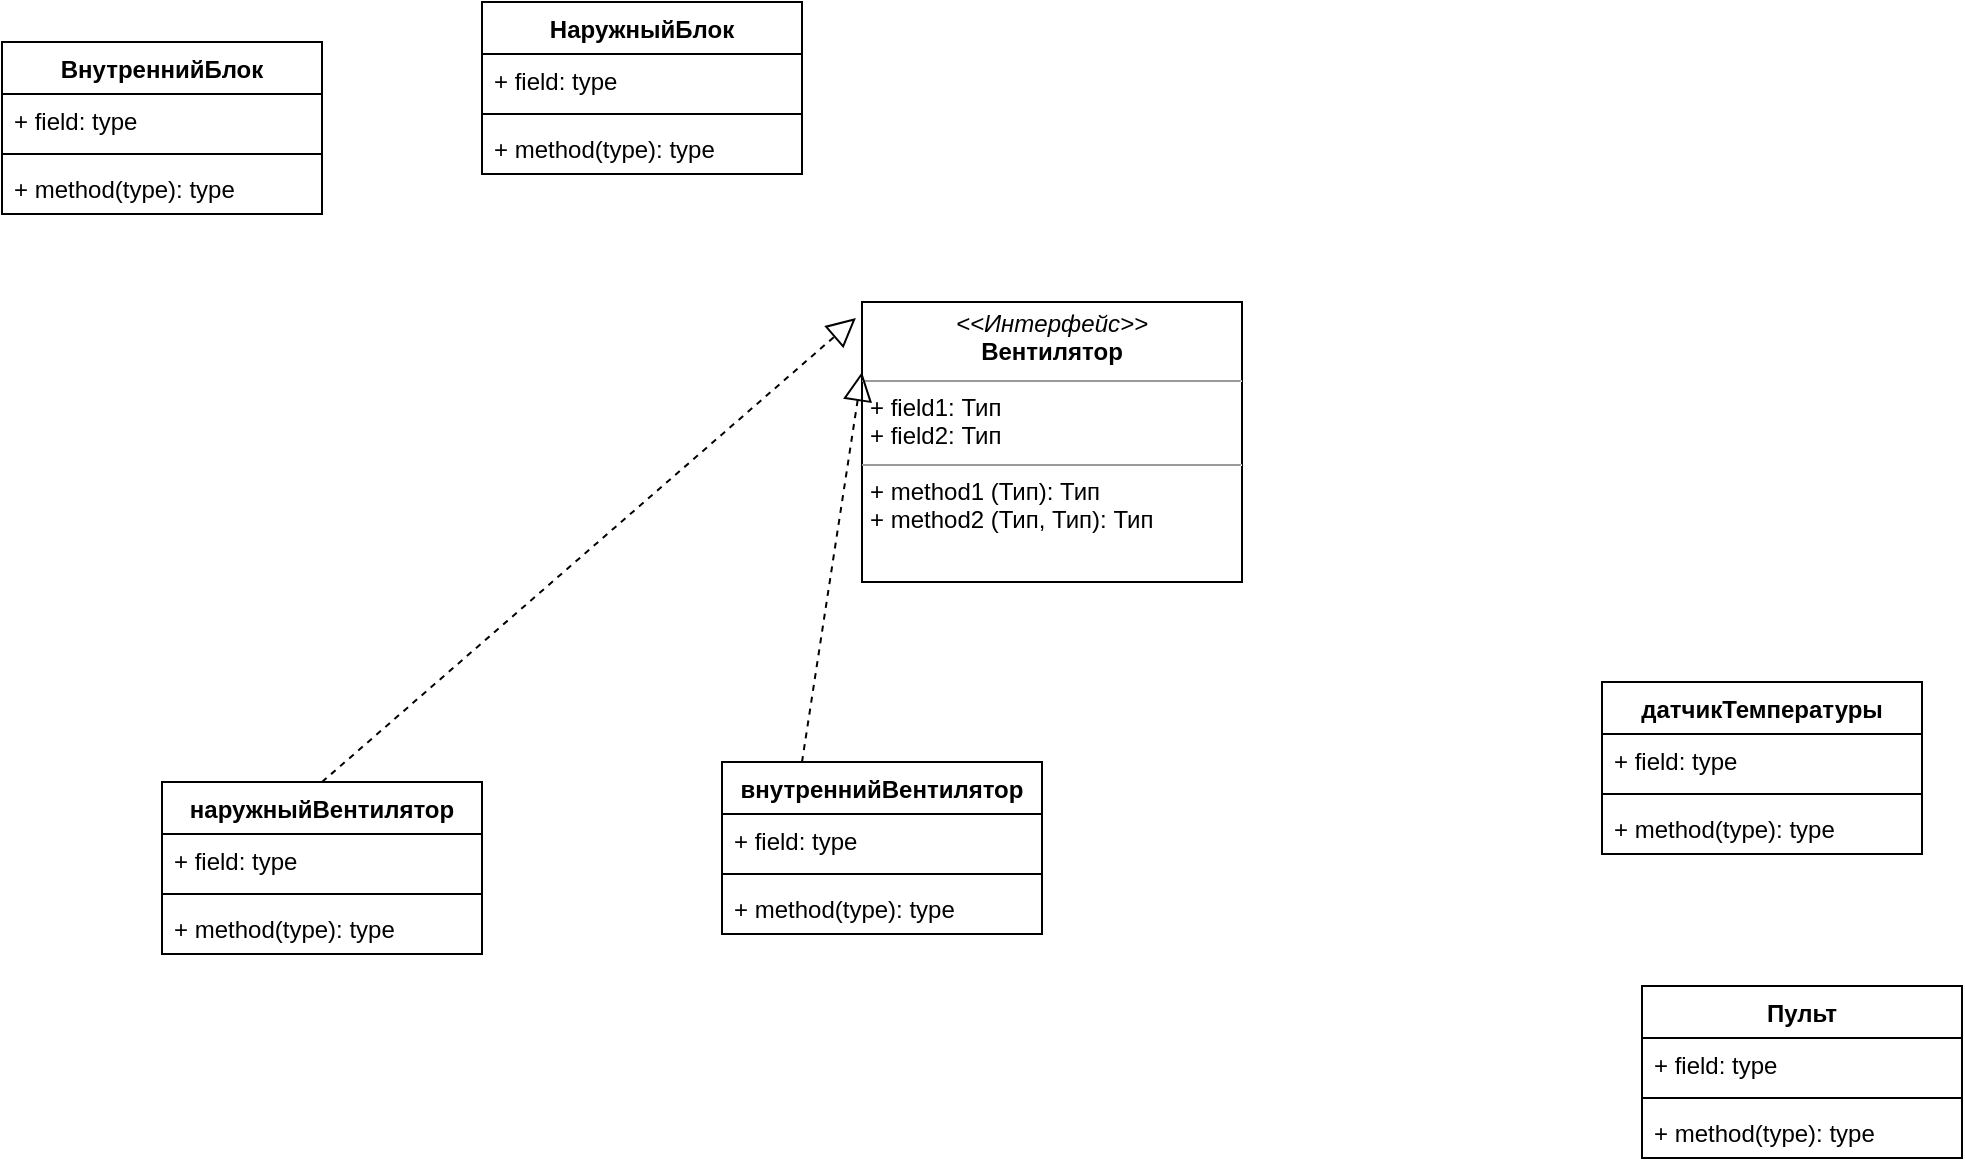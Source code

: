 <mxfile version="15.2.7" type="github">
  <diagram id="ObeKxSN3gTo3Cz10HJ9P" name="Page-1">
    <mxGraphModel dx="2249" dy="794" grid="1" gridSize="10" guides="1" tooltips="1" connect="1" arrows="1" fold="1" page="1" pageScale="1" pageWidth="827" pageHeight="1169" math="0" shadow="0">
      <root>
        <mxCell id="0" />
        <mxCell id="1" parent="0" />
        <mxCell id="pjRUFHgXaXV4LYHJn681-1" value="внутреннийВентилятор" style="swimlane;fontStyle=1;align=center;verticalAlign=top;childLayout=stackLayout;horizontal=1;startSize=26;horizontalStack=0;resizeParent=1;resizeParentMax=0;resizeLast=0;collapsible=1;marginBottom=0;" vertex="1" parent="1">
          <mxGeometry x="100" y="430" width="160" height="86" as="geometry" />
        </mxCell>
        <mxCell id="pjRUFHgXaXV4LYHJn681-2" value="+ field: type" style="text;strokeColor=none;fillColor=none;align=left;verticalAlign=top;spacingLeft=4;spacingRight=4;overflow=hidden;rotatable=0;points=[[0,0.5],[1,0.5]];portConstraint=eastwest;" vertex="1" parent="pjRUFHgXaXV4LYHJn681-1">
          <mxGeometry y="26" width="160" height="26" as="geometry" />
        </mxCell>
        <mxCell id="pjRUFHgXaXV4LYHJn681-3" value="" style="line;strokeWidth=1;fillColor=none;align=left;verticalAlign=middle;spacingTop=-1;spacingLeft=3;spacingRight=3;rotatable=0;labelPosition=right;points=[];portConstraint=eastwest;" vertex="1" parent="pjRUFHgXaXV4LYHJn681-1">
          <mxGeometry y="52" width="160" height="8" as="geometry" />
        </mxCell>
        <mxCell id="pjRUFHgXaXV4LYHJn681-4" value="+ method(type): type" style="text;strokeColor=none;fillColor=none;align=left;verticalAlign=top;spacingLeft=4;spacingRight=4;overflow=hidden;rotatable=0;points=[[0,0.5],[1,0.5]];portConstraint=eastwest;" vertex="1" parent="pjRUFHgXaXV4LYHJn681-1">
          <mxGeometry y="60" width="160" height="26" as="geometry" />
        </mxCell>
        <mxCell id="pjRUFHgXaXV4LYHJn681-5" value="&lt;p style=&quot;margin: 0px ; margin-top: 4px ; text-align: center&quot;&gt;&lt;i&gt;&lt;font style=&quot;vertical-align: inherit&quot;&gt;&lt;font style=&quot;vertical-align: inherit&quot;&gt;&amp;lt;&amp;lt;Интерфейс&amp;gt;&amp;gt; &lt;/font&gt;&lt;/font&gt;&lt;/i&gt;&lt;br&gt;&lt;b&gt;&lt;font style=&quot;vertical-align: inherit&quot;&gt;&lt;font style=&quot;vertical-align: inherit&quot;&gt;Вентилятор&lt;/font&gt;&lt;/font&gt;&lt;/b&gt;&lt;/p&gt;&lt;hr size=&quot;1&quot;&gt;&lt;p style=&quot;margin: 0px ; margin-left: 4px&quot;&gt;&lt;font style=&quot;vertical-align: inherit&quot;&gt;&lt;font style=&quot;vertical-align: inherit&quot;&gt;+ field1: Тип &lt;/font&gt;&lt;/font&gt;&lt;br&gt;&lt;font style=&quot;vertical-align: inherit&quot;&gt;&lt;font style=&quot;vertical-align: inherit&quot;&gt;+ field2: Тип&lt;/font&gt;&lt;/font&gt;&lt;/p&gt;&lt;hr size=&quot;1&quot;&gt;&lt;p style=&quot;margin: 0px ; margin-left: 4px&quot;&gt;&lt;font style=&quot;vertical-align: inherit&quot;&gt;&lt;font style=&quot;vertical-align: inherit&quot;&gt;+ method1 (Тип): Тип &lt;/font&gt;&lt;/font&gt;&lt;br&gt;&lt;font style=&quot;vertical-align: inherit&quot;&gt;&lt;font style=&quot;vertical-align: inherit&quot;&gt;+ method2 (Тип, Тип): Тип&lt;/font&gt;&lt;/font&gt;&lt;/p&gt;" style="verticalAlign=top;align=left;overflow=fill;fontSize=12;fontFamily=Helvetica;html=1;" vertex="1" parent="1">
          <mxGeometry x="170" y="200" width="190" height="140" as="geometry" />
        </mxCell>
        <mxCell id="pjRUFHgXaXV4LYHJn681-6" value="наружныйВентилятор" style="swimlane;fontStyle=1;align=center;verticalAlign=top;childLayout=stackLayout;horizontal=1;startSize=26;horizontalStack=0;resizeParent=1;resizeParentMax=0;resizeLast=0;collapsible=1;marginBottom=0;" vertex="1" parent="1">
          <mxGeometry x="-180" y="440" width="160" height="86" as="geometry" />
        </mxCell>
        <mxCell id="pjRUFHgXaXV4LYHJn681-7" value="+ field: type" style="text;strokeColor=none;fillColor=none;align=left;verticalAlign=top;spacingLeft=4;spacingRight=4;overflow=hidden;rotatable=0;points=[[0,0.5],[1,0.5]];portConstraint=eastwest;" vertex="1" parent="pjRUFHgXaXV4LYHJn681-6">
          <mxGeometry y="26" width="160" height="26" as="geometry" />
        </mxCell>
        <mxCell id="pjRUFHgXaXV4LYHJn681-8" value="" style="line;strokeWidth=1;fillColor=none;align=left;verticalAlign=middle;spacingTop=-1;spacingLeft=3;spacingRight=3;rotatable=0;labelPosition=right;points=[];portConstraint=eastwest;" vertex="1" parent="pjRUFHgXaXV4LYHJn681-6">
          <mxGeometry y="52" width="160" height="8" as="geometry" />
        </mxCell>
        <mxCell id="pjRUFHgXaXV4LYHJn681-9" value="+ method(type): type" style="text;strokeColor=none;fillColor=none;align=left;verticalAlign=top;spacingLeft=4;spacingRight=4;overflow=hidden;rotatable=0;points=[[0,0.5],[1,0.5]];portConstraint=eastwest;" vertex="1" parent="pjRUFHgXaXV4LYHJn681-6">
          <mxGeometry y="60" width="160" height="26" as="geometry" />
        </mxCell>
        <mxCell id="pjRUFHgXaXV4LYHJn681-10" value="датчикТемпературы" style="swimlane;fontStyle=1;align=center;verticalAlign=top;childLayout=stackLayout;horizontal=1;startSize=26;horizontalStack=0;resizeParent=1;resizeParentMax=0;resizeLast=0;collapsible=1;marginBottom=0;" vertex="1" parent="1">
          <mxGeometry x="540" y="390" width="160" height="86" as="geometry" />
        </mxCell>
        <mxCell id="pjRUFHgXaXV4LYHJn681-11" value="+ field: type" style="text;strokeColor=none;fillColor=none;align=left;verticalAlign=top;spacingLeft=4;spacingRight=4;overflow=hidden;rotatable=0;points=[[0,0.5],[1,0.5]];portConstraint=eastwest;" vertex="1" parent="pjRUFHgXaXV4LYHJn681-10">
          <mxGeometry y="26" width="160" height="26" as="geometry" />
        </mxCell>
        <mxCell id="pjRUFHgXaXV4LYHJn681-12" value="" style="line;strokeWidth=1;fillColor=none;align=left;verticalAlign=middle;spacingTop=-1;spacingLeft=3;spacingRight=3;rotatable=0;labelPosition=right;points=[];portConstraint=eastwest;" vertex="1" parent="pjRUFHgXaXV4LYHJn681-10">
          <mxGeometry y="52" width="160" height="8" as="geometry" />
        </mxCell>
        <mxCell id="pjRUFHgXaXV4LYHJn681-13" value="+ method(type): type" style="text;strokeColor=none;fillColor=none;align=left;verticalAlign=top;spacingLeft=4;spacingRight=4;overflow=hidden;rotatable=0;points=[[0,0.5],[1,0.5]];portConstraint=eastwest;" vertex="1" parent="pjRUFHgXaXV4LYHJn681-10">
          <mxGeometry y="60" width="160" height="26" as="geometry" />
        </mxCell>
        <mxCell id="pjRUFHgXaXV4LYHJn681-14" value="Пульт" style="swimlane;fontStyle=1;align=center;verticalAlign=top;childLayout=stackLayout;horizontal=1;startSize=26;horizontalStack=0;resizeParent=1;resizeParentMax=0;resizeLast=0;collapsible=1;marginBottom=0;" vertex="1" parent="1">
          <mxGeometry x="560" y="542" width="160" height="86" as="geometry" />
        </mxCell>
        <mxCell id="pjRUFHgXaXV4LYHJn681-15" value="+ field: type" style="text;strokeColor=none;fillColor=none;align=left;verticalAlign=top;spacingLeft=4;spacingRight=4;overflow=hidden;rotatable=0;points=[[0,0.5],[1,0.5]];portConstraint=eastwest;" vertex="1" parent="pjRUFHgXaXV4LYHJn681-14">
          <mxGeometry y="26" width="160" height="26" as="geometry" />
        </mxCell>
        <mxCell id="pjRUFHgXaXV4LYHJn681-16" value="" style="line;strokeWidth=1;fillColor=none;align=left;verticalAlign=middle;spacingTop=-1;spacingLeft=3;spacingRight=3;rotatable=0;labelPosition=right;points=[];portConstraint=eastwest;" vertex="1" parent="pjRUFHgXaXV4LYHJn681-14">
          <mxGeometry y="52" width="160" height="8" as="geometry" />
        </mxCell>
        <mxCell id="pjRUFHgXaXV4LYHJn681-17" value="+ method(type): type" style="text;strokeColor=none;fillColor=none;align=left;verticalAlign=top;spacingLeft=4;spacingRight=4;overflow=hidden;rotatable=0;points=[[0,0.5],[1,0.5]];portConstraint=eastwest;" vertex="1" parent="pjRUFHgXaXV4LYHJn681-14">
          <mxGeometry y="60" width="160" height="26" as="geometry" />
        </mxCell>
        <mxCell id="pjRUFHgXaXV4LYHJn681-18" value="ВнутреннийБлок" style="swimlane;fontStyle=1;align=center;verticalAlign=top;childLayout=stackLayout;horizontal=1;startSize=26;horizontalStack=0;resizeParent=1;resizeParentMax=0;resizeLast=0;collapsible=1;marginBottom=0;" vertex="1" parent="1">
          <mxGeometry x="-260" y="70" width="160" height="86" as="geometry" />
        </mxCell>
        <mxCell id="pjRUFHgXaXV4LYHJn681-19" value="+ field: type" style="text;strokeColor=none;fillColor=none;align=left;verticalAlign=top;spacingLeft=4;spacingRight=4;overflow=hidden;rotatable=0;points=[[0,0.5],[1,0.5]];portConstraint=eastwest;" vertex="1" parent="pjRUFHgXaXV4LYHJn681-18">
          <mxGeometry y="26" width="160" height="26" as="geometry" />
        </mxCell>
        <mxCell id="pjRUFHgXaXV4LYHJn681-20" value="" style="line;strokeWidth=1;fillColor=none;align=left;verticalAlign=middle;spacingTop=-1;spacingLeft=3;spacingRight=3;rotatable=0;labelPosition=right;points=[];portConstraint=eastwest;" vertex="1" parent="pjRUFHgXaXV4LYHJn681-18">
          <mxGeometry y="52" width="160" height="8" as="geometry" />
        </mxCell>
        <mxCell id="pjRUFHgXaXV4LYHJn681-21" value="+ method(type): type" style="text;strokeColor=none;fillColor=none;align=left;verticalAlign=top;spacingLeft=4;spacingRight=4;overflow=hidden;rotatable=0;points=[[0,0.5],[1,0.5]];portConstraint=eastwest;" vertex="1" parent="pjRUFHgXaXV4LYHJn681-18">
          <mxGeometry y="60" width="160" height="26" as="geometry" />
        </mxCell>
        <mxCell id="pjRUFHgXaXV4LYHJn681-22" value="НаружныйБлок" style="swimlane;fontStyle=1;align=center;verticalAlign=top;childLayout=stackLayout;horizontal=1;startSize=26;horizontalStack=0;resizeParent=1;resizeParentMax=0;resizeLast=0;collapsible=1;marginBottom=0;" vertex="1" parent="1">
          <mxGeometry x="-20" y="50" width="160" height="86" as="geometry" />
        </mxCell>
        <mxCell id="pjRUFHgXaXV4LYHJn681-23" value="+ field: type" style="text;strokeColor=none;fillColor=none;align=left;verticalAlign=top;spacingLeft=4;spacingRight=4;overflow=hidden;rotatable=0;points=[[0,0.5],[1,0.5]];portConstraint=eastwest;" vertex="1" parent="pjRUFHgXaXV4LYHJn681-22">
          <mxGeometry y="26" width="160" height="26" as="geometry" />
        </mxCell>
        <mxCell id="pjRUFHgXaXV4LYHJn681-24" value="" style="line;strokeWidth=1;fillColor=none;align=left;verticalAlign=middle;spacingTop=-1;spacingLeft=3;spacingRight=3;rotatable=0;labelPosition=right;points=[];portConstraint=eastwest;" vertex="1" parent="pjRUFHgXaXV4LYHJn681-22">
          <mxGeometry y="52" width="160" height="8" as="geometry" />
        </mxCell>
        <mxCell id="pjRUFHgXaXV4LYHJn681-25" value="+ method(type): type" style="text;strokeColor=none;fillColor=none;align=left;verticalAlign=top;spacingLeft=4;spacingRight=4;overflow=hidden;rotatable=0;points=[[0,0.5],[1,0.5]];portConstraint=eastwest;" vertex="1" parent="pjRUFHgXaXV4LYHJn681-22">
          <mxGeometry y="60" width="160" height="26" as="geometry" />
        </mxCell>
        <mxCell id="pjRUFHgXaXV4LYHJn681-26" value="" style="endArrow=block;dashed=1;endFill=0;endSize=12;html=1;exitX=0.5;exitY=0;exitDx=0;exitDy=0;entryX=-0.016;entryY=0.057;entryDx=0;entryDy=0;entryPerimeter=0;" edge="1" parent="1" source="pjRUFHgXaXV4LYHJn681-6" target="pjRUFHgXaXV4LYHJn681-5">
          <mxGeometry width="160" relative="1" as="geometry">
            <mxPoint x="330" y="410" as="sourcePoint" />
            <mxPoint x="490" y="410" as="targetPoint" />
          </mxGeometry>
        </mxCell>
        <mxCell id="pjRUFHgXaXV4LYHJn681-27" value="" style="endArrow=block;dashed=1;endFill=0;endSize=12;html=1;exitX=0.25;exitY=0;exitDx=0;exitDy=0;entryX=0;entryY=0.25;entryDx=0;entryDy=0;" edge="1" parent="1" source="pjRUFHgXaXV4LYHJn681-1" target="pjRUFHgXaXV4LYHJn681-5">
          <mxGeometry width="160" relative="1" as="geometry">
            <mxPoint x="330" y="410" as="sourcePoint" />
            <mxPoint x="490" y="410" as="targetPoint" />
          </mxGeometry>
        </mxCell>
      </root>
    </mxGraphModel>
  </diagram>
</mxfile>
